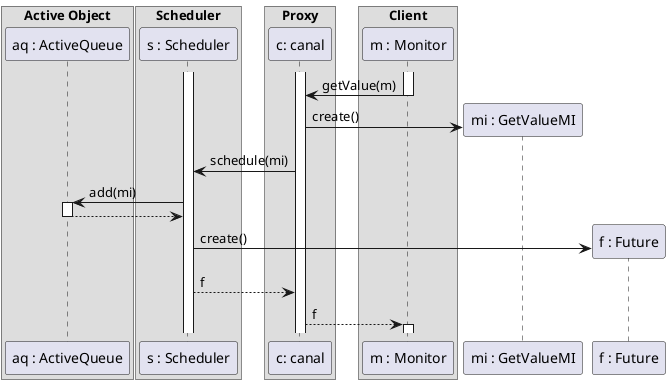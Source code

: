 @startuml
box "Active Object"
    participant "aq : ActiveQueue" as aq
end box
box "Scheduler"
participant "s : Scheduler" as s
end box
box "Proxy"
    participant "c: canal" as c
end box
box "Client"
    participant "m : Monitor" as m
end box

activate m
activate c
activate s
m -> c: getValue(m)
deactivate m
create "mi : GetValueMI" as mi
c -> mi: create()
c -> s: schedule(mi)
s -> aq: add(mi)
activate aq
aq --> s
deactivate aq
create "f : Future" as f
s -> f: create()
s --> c: f
c --> m: f
activate m
@enduml